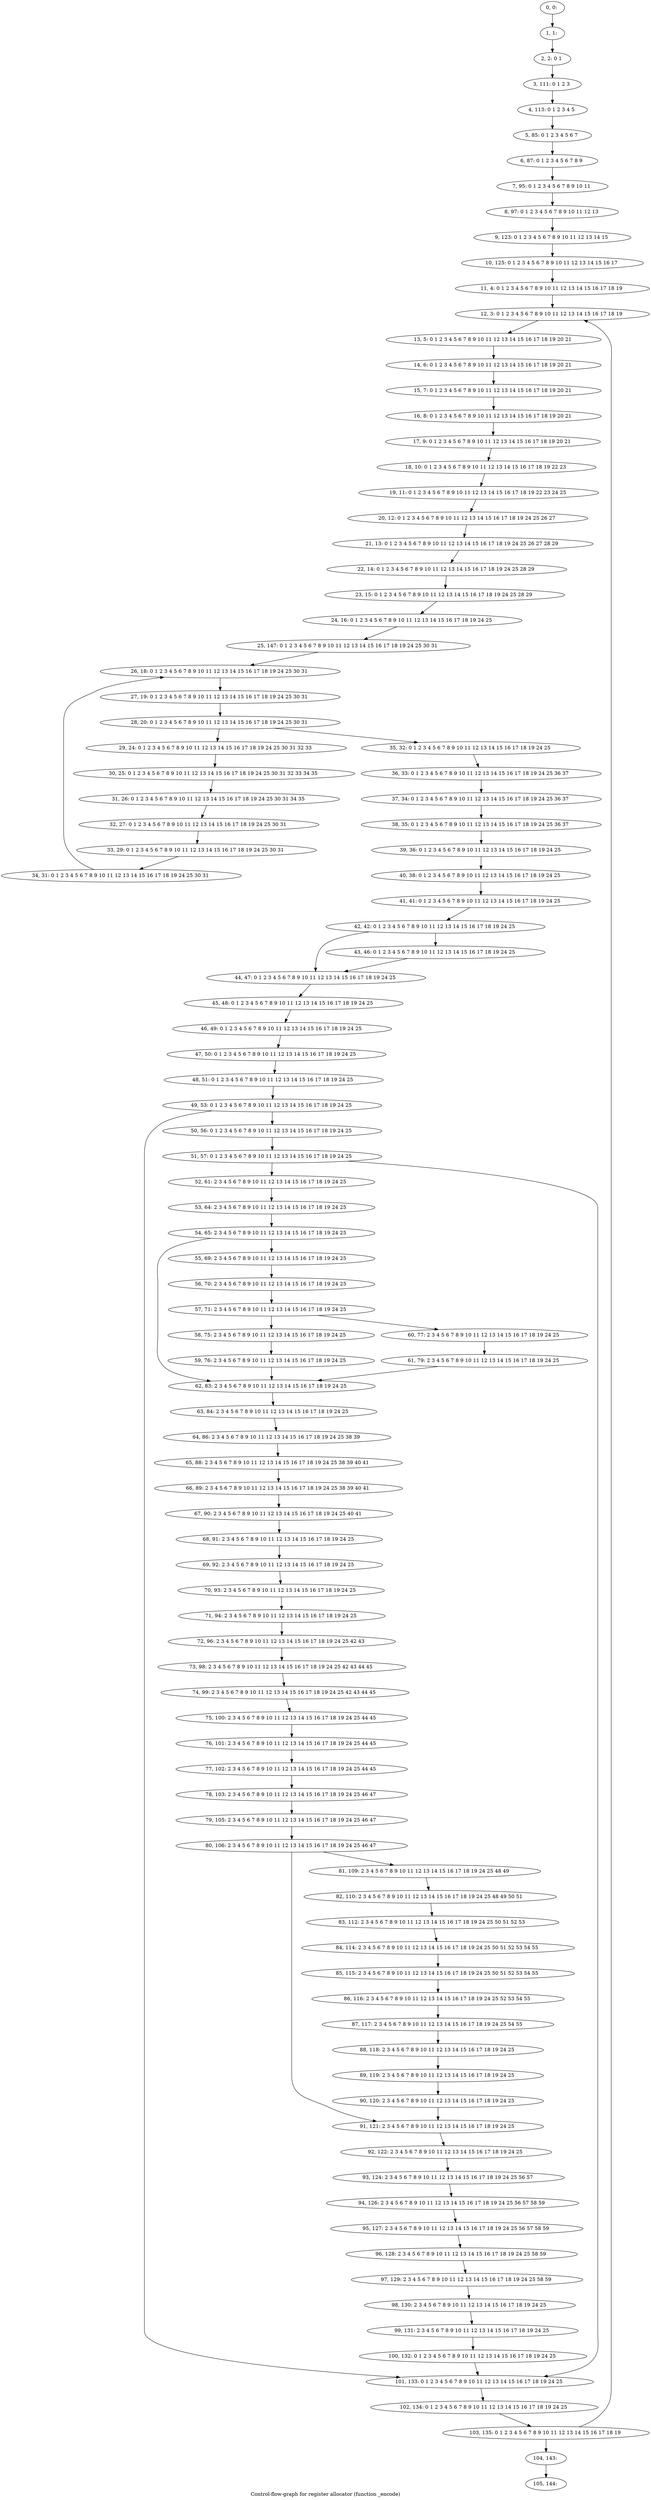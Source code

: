 digraph G {
graph [label="Control-flow-graph for register allocator (function _encode)"]
0[label="0, 0: "];
1[label="1, 1: "];
2[label="2, 2: 0 1 "];
3[label="3, 111: 0 1 2 3 "];
4[label="4, 113: 0 1 2 3 4 5 "];
5[label="5, 85: 0 1 2 3 4 5 6 7 "];
6[label="6, 87: 0 1 2 3 4 5 6 7 8 9 "];
7[label="7, 95: 0 1 2 3 4 5 6 7 8 9 10 11 "];
8[label="8, 97: 0 1 2 3 4 5 6 7 8 9 10 11 12 13 "];
9[label="9, 123: 0 1 2 3 4 5 6 7 8 9 10 11 12 13 14 15 "];
10[label="10, 125: 0 1 2 3 4 5 6 7 8 9 10 11 12 13 14 15 16 17 "];
11[label="11, 4: 0 1 2 3 4 5 6 7 8 9 10 11 12 13 14 15 16 17 18 19 "];
12[label="12, 3: 0 1 2 3 4 5 6 7 8 9 10 11 12 13 14 15 16 17 18 19 "];
13[label="13, 5: 0 1 2 3 4 5 6 7 8 9 10 11 12 13 14 15 16 17 18 19 20 21 "];
14[label="14, 6: 0 1 2 3 4 5 6 7 8 9 10 11 12 13 14 15 16 17 18 19 20 21 "];
15[label="15, 7: 0 1 2 3 4 5 6 7 8 9 10 11 12 13 14 15 16 17 18 19 20 21 "];
16[label="16, 8: 0 1 2 3 4 5 6 7 8 9 10 11 12 13 14 15 16 17 18 19 20 21 "];
17[label="17, 9: 0 1 2 3 4 5 6 7 8 9 10 11 12 13 14 15 16 17 18 19 20 21 "];
18[label="18, 10: 0 1 2 3 4 5 6 7 8 9 10 11 12 13 14 15 16 17 18 19 22 23 "];
19[label="19, 11: 0 1 2 3 4 5 6 7 8 9 10 11 12 13 14 15 16 17 18 19 22 23 24 25 "];
20[label="20, 12: 0 1 2 3 4 5 6 7 8 9 10 11 12 13 14 15 16 17 18 19 24 25 26 27 "];
21[label="21, 13: 0 1 2 3 4 5 6 7 8 9 10 11 12 13 14 15 16 17 18 19 24 25 26 27 28 29 "];
22[label="22, 14: 0 1 2 3 4 5 6 7 8 9 10 11 12 13 14 15 16 17 18 19 24 25 28 29 "];
23[label="23, 15: 0 1 2 3 4 5 6 7 8 9 10 11 12 13 14 15 16 17 18 19 24 25 28 29 "];
24[label="24, 16: 0 1 2 3 4 5 6 7 8 9 10 11 12 13 14 15 16 17 18 19 24 25 "];
25[label="25, 147: 0 1 2 3 4 5 6 7 8 9 10 11 12 13 14 15 16 17 18 19 24 25 30 31 "];
26[label="26, 18: 0 1 2 3 4 5 6 7 8 9 10 11 12 13 14 15 16 17 18 19 24 25 30 31 "];
27[label="27, 19: 0 1 2 3 4 5 6 7 8 9 10 11 12 13 14 15 16 17 18 19 24 25 30 31 "];
28[label="28, 20: 0 1 2 3 4 5 6 7 8 9 10 11 12 13 14 15 16 17 18 19 24 25 30 31 "];
29[label="29, 24: 0 1 2 3 4 5 6 7 8 9 10 11 12 13 14 15 16 17 18 19 24 25 30 31 32 33 "];
30[label="30, 25: 0 1 2 3 4 5 6 7 8 9 10 11 12 13 14 15 16 17 18 19 24 25 30 31 32 33 34 35 "];
31[label="31, 26: 0 1 2 3 4 5 6 7 8 9 10 11 12 13 14 15 16 17 18 19 24 25 30 31 34 35 "];
32[label="32, 27: 0 1 2 3 4 5 6 7 8 9 10 11 12 13 14 15 16 17 18 19 24 25 30 31 "];
33[label="33, 29: 0 1 2 3 4 5 6 7 8 9 10 11 12 13 14 15 16 17 18 19 24 25 30 31 "];
34[label="34, 31: 0 1 2 3 4 5 6 7 8 9 10 11 12 13 14 15 16 17 18 19 24 25 30 31 "];
35[label="35, 32: 0 1 2 3 4 5 6 7 8 9 10 11 12 13 14 15 16 17 18 19 24 25 "];
36[label="36, 33: 0 1 2 3 4 5 6 7 8 9 10 11 12 13 14 15 16 17 18 19 24 25 36 37 "];
37[label="37, 34: 0 1 2 3 4 5 6 7 8 9 10 11 12 13 14 15 16 17 18 19 24 25 36 37 "];
38[label="38, 35: 0 1 2 3 4 5 6 7 8 9 10 11 12 13 14 15 16 17 18 19 24 25 36 37 "];
39[label="39, 36: 0 1 2 3 4 5 6 7 8 9 10 11 12 13 14 15 16 17 18 19 24 25 "];
40[label="40, 38: 0 1 2 3 4 5 6 7 8 9 10 11 12 13 14 15 16 17 18 19 24 25 "];
41[label="41, 41: 0 1 2 3 4 5 6 7 8 9 10 11 12 13 14 15 16 17 18 19 24 25 "];
42[label="42, 42: 0 1 2 3 4 5 6 7 8 9 10 11 12 13 14 15 16 17 18 19 24 25 "];
43[label="43, 46: 0 1 2 3 4 5 6 7 8 9 10 11 12 13 14 15 16 17 18 19 24 25 "];
44[label="44, 47: 0 1 2 3 4 5 6 7 8 9 10 11 12 13 14 15 16 17 18 19 24 25 "];
45[label="45, 48: 0 1 2 3 4 5 6 7 8 9 10 11 12 13 14 15 16 17 18 19 24 25 "];
46[label="46, 49: 0 1 2 3 4 5 6 7 8 9 10 11 12 13 14 15 16 17 18 19 24 25 "];
47[label="47, 50: 0 1 2 3 4 5 6 7 8 9 10 11 12 13 14 15 16 17 18 19 24 25 "];
48[label="48, 51: 0 1 2 3 4 5 6 7 8 9 10 11 12 13 14 15 16 17 18 19 24 25 "];
49[label="49, 53: 0 1 2 3 4 5 6 7 8 9 10 11 12 13 14 15 16 17 18 19 24 25 "];
50[label="50, 56: 0 1 2 3 4 5 6 7 8 9 10 11 12 13 14 15 16 17 18 19 24 25 "];
51[label="51, 57: 0 1 2 3 4 5 6 7 8 9 10 11 12 13 14 15 16 17 18 19 24 25 "];
52[label="52, 61: 2 3 4 5 6 7 8 9 10 11 12 13 14 15 16 17 18 19 24 25 "];
53[label="53, 64: 2 3 4 5 6 7 8 9 10 11 12 13 14 15 16 17 18 19 24 25 "];
54[label="54, 65: 2 3 4 5 6 7 8 9 10 11 12 13 14 15 16 17 18 19 24 25 "];
55[label="55, 69: 2 3 4 5 6 7 8 9 10 11 12 13 14 15 16 17 18 19 24 25 "];
56[label="56, 70: 2 3 4 5 6 7 8 9 10 11 12 13 14 15 16 17 18 19 24 25 "];
57[label="57, 71: 2 3 4 5 6 7 8 9 10 11 12 13 14 15 16 17 18 19 24 25 "];
58[label="58, 75: 2 3 4 5 6 7 8 9 10 11 12 13 14 15 16 17 18 19 24 25 "];
59[label="59, 76: 2 3 4 5 6 7 8 9 10 11 12 13 14 15 16 17 18 19 24 25 "];
60[label="60, 77: 2 3 4 5 6 7 8 9 10 11 12 13 14 15 16 17 18 19 24 25 "];
61[label="61, 79: 2 3 4 5 6 7 8 9 10 11 12 13 14 15 16 17 18 19 24 25 "];
62[label="62, 83: 2 3 4 5 6 7 8 9 10 11 12 13 14 15 16 17 18 19 24 25 "];
63[label="63, 84: 2 3 4 5 6 7 8 9 10 11 12 13 14 15 16 17 18 19 24 25 "];
64[label="64, 86: 2 3 4 5 6 7 8 9 10 11 12 13 14 15 16 17 18 19 24 25 38 39 "];
65[label="65, 88: 2 3 4 5 6 7 8 9 10 11 12 13 14 15 16 17 18 19 24 25 38 39 40 41 "];
66[label="66, 89: 2 3 4 5 6 7 8 9 10 11 12 13 14 15 16 17 18 19 24 25 38 39 40 41 "];
67[label="67, 90: 2 3 4 5 6 7 8 9 10 11 12 13 14 15 16 17 18 19 24 25 40 41 "];
68[label="68, 91: 2 3 4 5 6 7 8 9 10 11 12 13 14 15 16 17 18 19 24 25 "];
69[label="69, 92: 2 3 4 5 6 7 8 9 10 11 12 13 14 15 16 17 18 19 24 25 "];
70[label="70, 93: 2 3 4 5 6 7 8 9 10 11 12 13 14 15 16 17 18 19 24 25 "];
71[label="71, 94: 2 3 4 5 6 7 8 9 10 11 12 13 14 15 16 17 18 19 24 25 "];
72[label="72, 96: 2 3 4 5 6 7 8 9 10 11 12 13 14 15 16 17 18 19 24 25 42 43 "];
73[label="73, 98: 2 3 4 5 6 7 8 9 10 11 12 13 14 15 16 17 18 19 24 25 42 43 44 45 "];
74[label="74, 99: 2 3 4 5 6 7 8 9 10 11 12 13 14 15 16 17 18 19 24 25 42 43 44 45 "];
75[label="75, 100: 2 3 4 5 6 7 8 9 10 11 12 13 14 15 16 17 18 19 24 25 44 45 "];
76[label="76, 101: 2 3 4 5 6 7 8 9 10 11 12 13 14 15 16 17 18 19 24 25 44 45 "];
77[label="77, 102: 2 3 4 5 6 7 8 9 10 11 12 13 14 15 16 17 18 19 24 25 44 45 "];
78[label="78, 103: 2 3 4 5 6 7 8 9 10 11 12 13 14 15 16 17 18 19 24 25 46 47 "];
79[label="79, 105: 2 3 4 5 6 7 8 9 10 11 12 13 14 15 16 17 18 19 24 25 46 47 "];
80[label="80, 106: 2 3 4 5 6 7 8 9 10 11 12 13 14 15 16 17 18 19 24 25 46 47 "];
81[label="81, 109: 2 3 4 5 6 7 8 9 10 11 12 13 14 15 16 17 18 19 24 25 48 49 "];
82[label="82, 110: 2 3 4 5 6 7 8 9 10 11 12 13 14 15 16 17 18 19 24 25 48 49 50 51 "];
83[label="83, 112: 2 3 4 5 6 7 8 9 10 11 12 13 14 15 16 17 18 19 24 25 50 51 52 53 "];
84[label="84, 114: 2 3 4 5 6 7 8 9 10 11 12 13 14 15 16 17 18 19 24 25 50 51 52 53 54 55 "];
85[label="85, 115: 2 3 4 5 6 7 8 9 10 11 12 13 14 15 16 17 18 19 24 25 50 51 52 53 54 55 "];
86[label="86, 116: 2 3 4 5 6 7 8 9 10 11 12 13 14 15 16 17 18 19 24 25 52 53 54 55 "];
87[label="87, 117: 2 3 4 5 6 7 8 9 10 11 12 13 14 15 16 17 18 19 24 25 54 55 "];
88[label="88, 118: 2 3 4 5 6 7 8 9 10 11 12 13 14 15 16 17 18 19 24 25 "];
89[label="89, 119: 2 3 4 5 6 7 8 9 10 11 12 13 14 15 16 17 18 19 24 25 "];
90[label="90, 120: 2 3 4 5 6 7 8 9 10 11 12 13 14 15 16 17 18 19 24 25 "];
91[label="91, 121: 2 3 4 5 6 7 8 9 10 11 12 13 14 15 16 17 18 19 24 25 "];
92[label="92, 122: 2 3 4 5 6 7 8 9 10 11 12 13 14 15 16 17 18 19 24 25 "];
93[label="93, 124: 2 3 4 5 6 7 8 9 10 11 12 13 14 15 16 17 18 19 24 25 56 57 "];
94[label="94, 126: 2 3 4 5 6 7 8 9 10 11 12 13 14 15 16 17 18 19 24 25 56 57 58 59 "];
95[label="95, 127: 2 3 4 5 6 7 8 9 10 11 12 13 14 15 16 17 18 19 24 25 56 57 58 59 "];
96[label="96, 128: 2 3 4 5 6 7 8 9 10 11 12 13 14 15 16 17 18 19 24 25 58 59 "];
97[label="97, 129: 2 3 4 5 6 7 8 9 10 11 12 13 14 15 16 17 18 19 24 25 58 59 "];
98[label="98, 130: 2 3 4 5 6 7 8 9 10 11 12 13 14 15 16 17 18 19 24 25 "];
99[label="99, 131: 2 3 4 5 6 7 8 9 10 11 12 13 14 15 16 17 18 19 24 25 "];
100[label="100, 132: 0 1 2 3 4 5 6 7 8 9 10 11 12 13 14 15 16 17 18 19 24 25 "];
101[label="101, 133: 0 1 2 3 4 5 6 7 8 9 10 11 12 13 14 15 16 17 18 19 24 25 "];
102[label="102, 134: 0 1 2 3 4 5 6 7 8 9 10 11 12 13 14 15 16 17 18 19 24 25 "];
103[label="103, 135: 0 1 2 3 4 5 6 7 8 9 10 11 12 13 14 15 16 17 18 19 "];
104[label="104, 143: "];
105[label="105, 144: "];
0->1 ;
1->2 ;
2->3 ;
3->4 ;
4->5 ;
5->6 ;
6->7 ;
7->8 ;
8->9 ;
9->10 ;
10->11 ;
11->12 ;
12->13 ;
13->14 ;
14->15 ;
15->16 ;
16->17 ;
17->18 ;
18->19 ;
19->20 ;
20->21 ;
21->22 ;
22->23 ;
23->24 ;
24->25 ;
25->26 ;
26->27 ;
27->28 ;
28->29 ;
28->35 ;
29->30 ;
30->31 ;
31->32 ;
32->33 ;
33->34 ;
34->26 ;
35->36 ;
36->37 ;
37->38 ;
38->39 ;
39->40 ;
40->41 ;
41->42 ;
42->43 ;
42->44 ;
43->44 ;
44->45 ;
45->46 ;
46->47 ;
47->48 ;
48->49 ;
49->50 ;
49->101 ;
50->51 ;
51->52 ;
51->101 ;
52->53 ;
53->54 ;
54->55 ;
54->62 ;
55->56 ;
56->57 ;
57->58 ;
57->60 ;
58->59 ;
59->62 ;
60->61 ;
61->62 ;
62->63 ;
63->64 ;
64->65 ;
65->66 ;
66->67 ;
67->68 ;
68->69 ;
69->70 ;
70->71 ;
71->72 ;
72->73 ;
73->74 ;
74->75 ;
75->76 ;
76->77 ;
77->78 ;
78->79 ;
79->80 ;
80->81 ;
80->91 ;
81->82 ;
82->83 ;
83->84 ;
84->85 ;
85->86 ;
86->87 ;
87->88 ;
88->89 ;
89->90 ;
90->91 ;
91->92 ;
92->93 ;
93->94 ;
94->95 ;
95->96 ;
96->97 ;
97->98 ;
98->99 ;
99->100 ;
100->101 ;
101->102 ;
102->103 ;
103->104 ;
103->12 ;
104->105 ;
}
